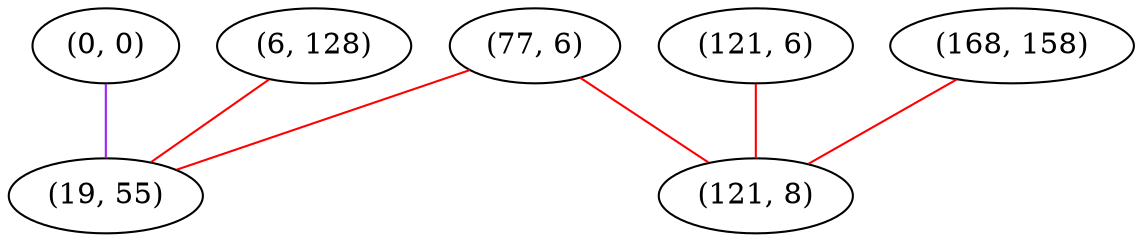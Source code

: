 graph "" {
"(0, 0)";
"(121, 6)";
"(6, 128)";
"(77, 6)";
"(168, 158)";
"(19, 55)";
"(121, 8)";
"(0, 0)" -- "(19, 55)"  [color=purple, key=0, weight=4];
"(121, 6)" -- "(121, 8)"  [color=red, key=0, weight=1];
"(6, 128)" -- "(19, 55)"  [color=red, key=0, weight=1];
"(77, 6)" -- "(19, 55)"  [color=red, key=0, weight=1];
"(77, 6)" -- "(121, 8)"  [color=red, key=0, weight=1];
"(168, 158)" -- "(121, 8)"  [color=red, key=0, weight=1];
}
